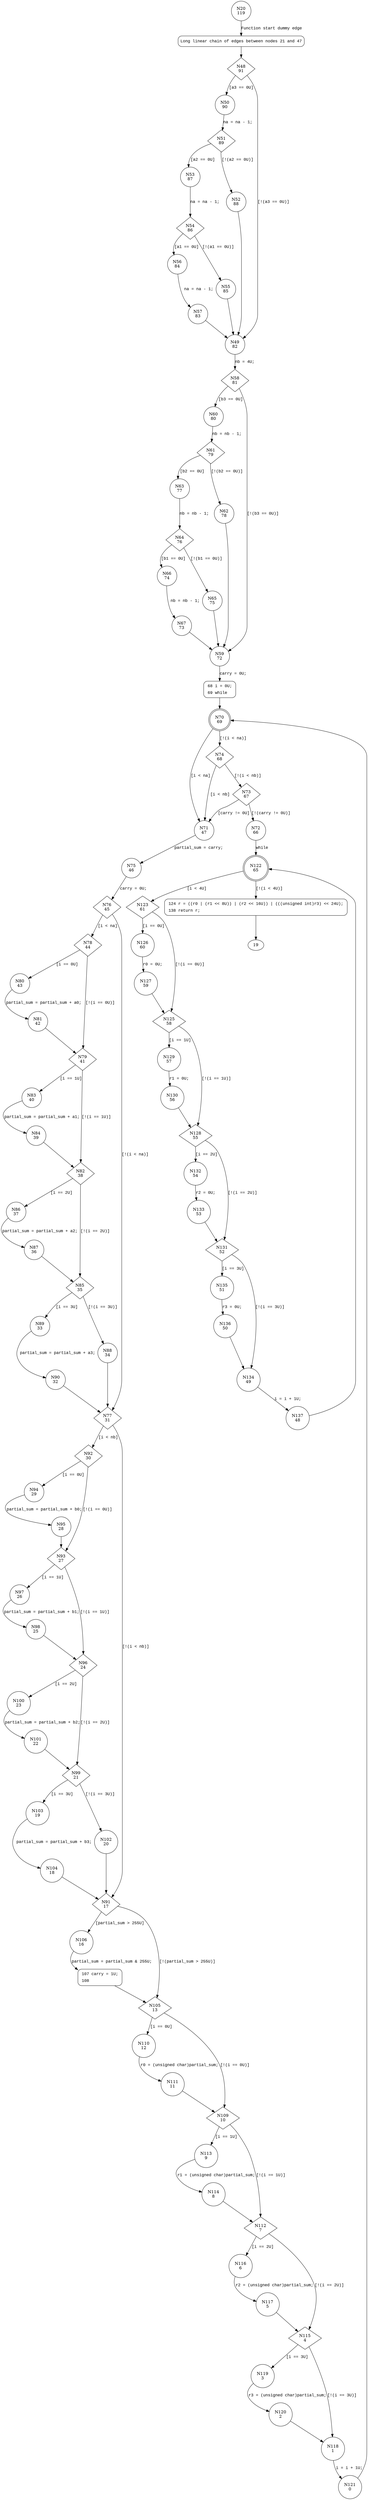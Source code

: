 digraph mp_add {
20 [shape="circle" label="N20\n119"]
21 [shape="circle" label="N21\n118"]
48 [shape="diamond" label="N48\n91"]
50 [shape="circle" label="N50\n90"]
49 [shape="circle" label="N49\n82"]
58 [shape="diamond" label="N58\n81"]
60 [shape="circle" label="N60\n80"]
59 [shape="circle" label="N59\n72"]
68 [shape="circle" label="N68\n71"]
70 [shape="doublecircle" label="N70\n69"]
71 [shape="circle" label="N71\n47"]
74 [shape="diamond" label="N74\n68"]
73 [shape="diamond" label="N73\n67"]
72 [shape="circle" label="N72\n66"]
122 [shape="doublecircle" label="N122\n65"]
123 [shape="diamond" label="N123\n61"]
124 [shape="circle" label="N124\n64"]
126 [shape="circle" label="N126\n60"]
125 [shape="diamond" label="N125\n58"]
129 [shape="circle" label="N129\n57"]
128 [shape="diamond" label="N128\n55"]
132 [shape="circle" label="N132\n54"]
131 [shape="diamond" label="N131\n52"]
135 [shape="circle" label="N135\n51"]
134 [shape="circle" label="N134\n49"]
137 [shape="circle" label="N137\n48"]
136 [shape="circle" label="N136\n50"]
133 [shape="circle" label="N133\n53"]
130 [shape="circle" label="N130\n56"]
127 [shape="circle" label="N127\n59"]
75 [shape="circle" label="N75\n46"]
76 [shape="diamond" label="N76\n45"]
78 [shape="diamond" label="N78\n44"]
77 [shape="diamond" label="N77\n31"]
92 [shape="diamond" label="N92\n30"]
91 [shape="diamond" label="N91\n17"]
106 [shape="circle" label="N106\n16"]
105 [shape="diamond" label="N105\n13"]
110 [shape="circle" label="N110\n12"]
109 [shape="diamond" label="N109\n10"]
113 [shape="circle" label="N113\n9"]
112 [shape="diamond" label="N112\n7"]
116 [shape="circle" label="N116\n6"]
115 [shape="diamond" label="N115\n4"]
119 [shape="circle" label="N119\n3"]
118 [shape="circle" label="N118\n1"]
121 [shape="circle" label="N121\n0"]
120 [shape="circle" label="N120\n2"]
117 [shape="circle" label="N117\n5"]
114 [shape="circle" label="N114\n8"]
111 [shape="circle" label="N111\n11"]
107 [shape="circle" label="N107\n15"]
94 [shape="circle" label="N94\n29"]
93 [shape="diamond" label="N93\n27"]
97 [shape="circle" label="N97\n26"]
96 [shape="diamond" label="N96\n24"]
100 [shape="circle" label="N100\n23"]
99 [shape="diamond" label="N99\n21"]
103 [shape="circle" label="N103\n19"]
102 [shape="circle" label="N102\n20"]
104 [shape="circle" label="N104\n18"]
101 [shape="circle" label="N101\n22"]
98 [shape="circle" label="N98\n25"]
95 [shape="circle" label="N95\n28"]
80 [shape="circle" label="N80\n43"]
79 [shape="diamond" label="N79\n41"]
83 [shape="circle" label="N83\n40"]
82 [shape="diamond" label="N82\n38"]
86 [shape="circle" label="N86\n37"]
85 [shape="diamond" label="N85\n35"]
89 [shape="circle" label="N89\n33"]
88 [shape="circle" label="N88\n34"]
90 [shape="circle" label="N90\n32"]
87 [shape="circle" label="N87\n36"]
84 [shape="circle" label="N84\n39"]
81 [shape="circle" label="N81\n42"]
61 [shape="diamond" label="N61\n79"]
63 [shape="circle" label="N63\n77"]
62 [shape="circle" label="N62\n78"]
64 [shape="diamond" label="N64\n76"]
66 [shape="circle" label="N66\n74"]
65 [shape="circle" label="N65\n75"]
67 [shape="circle" label="N67\n73"]
51 [shape="diamond" label="N51\n89"]
53 [shape="circle" label="N53\n87"]
52 [shape="circle" label="N52\n88"]
54 [shape="diamond" label="N54\n86"]
56 [shape="circle" label="N56\n84"]
55 [shape="circle" label="N55\n85"]
57 [shape="circle" label="N57\n83"]
21 [style="filled,bold" penwidth="1" fillcolor="white" fontname="Courier New" shape="Mrecord" label="Long linear chain of edges between nodes 21 and 47"]
21 -> 48[label=""]
68 [style="filled,bold" penwidth="1" fillcolor="white" fontname="Courier New" shape="Mrecord" label=<<table border="0" cellborder="0" cellpadding="3" bgcolor="white"><tr><td align="right">68</td><td align="left">i = 0U;</td></tr><tr><td align="right">69</td><td align="left">while</td></tr></table>>]
68 -> 70[label=""]
124 [style="filled,bold" penwidth="1" fillcolor="white" fontname="Courier New" shape="Mrecord" label=<<table border="0" cellborder="0" cellpadding="3" bgcolor="white"><tr><td align="right">124</td><td align="left">r = ((r0 &#124; (r1 &lt;&lt; 8U)) &#124; (r2 &lt;&lt; 16U)) &#124; (((unsigned int)r3) &lt;&lt; 24U);</td></tr><tr><td align="right">138</td><td align="left">return r;</td></tr></table>>]
124 -> 19[label=""]
107 [style="filled,bold" penwidth="1" fillcolor="white" fontname="Courier New" shape="Mrecord" label=<<table border="0" cellborder="0" cellpadding="3" bgcolor="white"><tr><td align="right">107</td><td align="left">carry = 1U;</td></tr><tr><td align="right">108</td><td align="left"></td></tr></table>>]
107 -> 105[label=""]
20 -> 21 [label="Function start dummy edge" fontname="Courier New"]
48 -> 50 [label="[a3 == 0U]" fontname="Courier New"]
48 -> 49 [label="[!(a3 == 0U)]" fontname="Courier New"]
49 -> 58 [label="nb = 4U;" fontname="Courier New"]
58 -> 60 [label="[b3 == 0U]" fontname="Courier New"]
58 -> 59 [label="[!(b3 == 0U)]" fontname="Courier New"]
59 -> 68 [label="carry = 0U;" fontname="Courier New"]
70 -> 71 [label="[i < na]" fontname="Courier New"]
70 -> 74 [label="[!(i < na)]" fontname="Courier New"]
74 -> 71 [label="[i < nb]" fontname="Courier New"]
74 -> 73 [label="[!(i < nb)]" fontname="Courier New"]
73 -> 71 [label="[carry != 0U]" fontname="Courier New"]
73 -> 72 [label="[!(carry != 0U)]" fontname="Courier New"]
122 -> 123 [label="[i < 4U]" fontname="Courier New"]
122 -> 124 [label="[!(i < 4U)]" fontname="Courier New"]
123 -> 126 [label="[i == 0U]" fontname="Courier New"]
123 -> 125 [label="[!(i == 0U)]" fontname="Courier New"]
125 -> 129 [label="[i == 1U]" fontname="Courier New"]
125 -> 128 [label="[!(i == 1U)]" fontname="Courier New"]
128 -> 132 [label="[i == 2U]" fontname="Courier New"]
128 -> 131 [label="[!(i == 2U)]" fontname="Courier New"]
131 -> 135 [label="[i == 3U]" fontname="Courier New"]
131 -> 134 [label="[!(i == 3U)]" fontname="Courier New"]
134 -> 137 [label="i = i + 1U;" fontname="Courier New"]
135 -> 136 [label="r3 = 0U;" fontname="Courier New"]
132 -> 133 [label="r2 = 0U;" fontname="Courier New"]
129 -> 130 [label="r1 = 0U;" fontname="Courier New"]
126 -> 127 [label="r0 = 0U;" fontname="Courier New"]
71 -> 75 [label="partial_sum = carry;" fontname="Courier New"]
76 -> 78 [label="[i < na]" fontname="Courier New"]
76 -> 77 [label="[!(i < na)]" fontname="Courier New"]
77 -> 92 [label="[i < nb]" fontname="Courier New"]
77 -> 91 [label="[!(i < nb)]" fontname="Courier New"]
91 -> 106 [label="[partial_sum > 255U]" fontname="Courier New"]
91 -> 105 [label="[!(partial_sum > 255U)]" fontname="Courier New"]
105 -> 110 [label="[i == 0U]" fontname="Courier New"]
105 -> 109 [label="[!(i == 0U)]" fontname="Courier New"]
109 -> 113 [label="[i == 1U]" fontname="Courier New"]
109 -> 112 [label="[!(i == 1U)]" fontname="Courier New"]
112 -> 116 [label="[i == 2U]" fontname="Courier New"]
112 -> 115 [label="[!(i == 2U)]" fontname="Courier New"]
115 -> 119 [label="[i == 3U]" fontname="Courier New"]
115 -> 118 [label="[!(i == 3U)]" fontname="Courier New"]
118 -> 121 [label="i = i + 1U;" fontname="Courier New"]
119 -> 120 [label="r3 = (unsigned char)partial_sum;" fontname="Courier New"]
116 -> 117 [label="r2 = (unsigned char)partial_sum;" fontname="Courier New"]
113 -> 114 [label="r1 = (unsigned char)partial_sum;" fontname="Courier New"]
110 -> 111 [label="r0 = (unsigned char)partial_sum;" fontname="Courier New"]
106 -> 107 [label="partial_sum = partial_sum & 255U;" fontname="Courier New"]
92 -> 94 [label="[i == 0U]" fontname="Courier New"]
92 -> 93 [label="[!(i == 0U)]" fontname="Courier New"]
93 -> 97 [label="[i == 1U]" fontname="Courier New"]
93 -> 96 [label="[!(i == 1U)]" fontname="Courier New"]
96 -> 100 [label="[i == 2U]" fontname="Courier New"]
96 -> 99 [label="[!(i == 2U)]" fontname="Courier New"]
99 -> 103 [label="[i == 3U]" fontname="Courier New"]
99 -> 102 [label="[!(i == 3U)]" fontname="Courier New"]
103 -> 104 [label="partial_sum = partial_sum + b3;" fontname="Courier New"]
100 -> 101 [label="partial_sum = partial_sum + b2;" fontname="Courier New"]
97 -> 98 [label="partial_sum = partial_sum + b1;" fontname="Courier New"]
94 -> 95 [label="partial_sum = partial_sum + b0;" fontname="Courier New"]
78 -> 80 [label="[i == 0U]" fontname="Courier New"]
78 -> 79 [label="[!(i == 0U)]" fontname="Courier New"]
79 -> 83 [label="[i == 1U]" fontname="Courier New"]
79 -> 82 [label="[!(i == 1U)]" fontname="Courier New"]
82 -> 86 [label="[i == 2U]" fontname="Courier New"]
82 -> 85 [label="[!(i == 2U)]" fontname="Courier New"]
85 -> 89 [label="[i == 3U]" fontname="Courier New"]
85 -> 88 [label="[!(i == 3U)]" fontname="Courier New"]
89 -> 90 [label="partial_sum = partial_sum + a3;" fontname="Courier New"]
86 -> 87 [label="partial_sum = partial_sum + a2;" fontname="Courier New"]
83 -> 84 [label="partial_sum = partial_sum + a1;" fontname="Courier New"]
80 -> 81 [label="partial_sum = partial_sum + a0;" fontname="Courier New"]
60 -> 61 [label="nb = nb - 1;" fontname="Courier New"]
61 -> 63 [label="[b2 == 0U]" fontname="Courier New"]
61 -> 62 [label="[!(b2 == 0U)]" fontname="Courier New"]
63 -> 64 [label="nb = nb - 1;" fontname="Courier New"]
64 -> 66 [label="[b1 == 0U]" fontname="Courier New"]
64 -> 65 [label="[!(b1 == 0U)]" fontname="Courier New"]
66 -> 67 [label="nb = nb - 1;" fontname="Courier New"]
50 -> 51 [label="na = na - 1;" fontname="Courier New"]
51 -> 53 [label="[a2 == 0U]" fontname="Courier New"]
51 -> 52 [label="[!(a2 == 0U)]" fontname="Courier New"]
53 -> 54 [label="na = na - 1;" fontname="Courier New"]
54 -> 56 [label="[a1 == 0U]" fontname="Courier New"]
54 -> 55 [label="[!(a1 == 0U)]" fontname="Courier New"]
56 -> 57 [label="na = na - 1;" fontname="Courier New"]
72 -> 122 [label="while" fontname="Courier New"]
137 -> 122 [label="" fontname="Courier New"]
136 -> 134 [label="" fontname="Courier New"]
133 -> 131 [label="" fontname="Courier New"]
130 -> 128 [label="" fontname="Courier New"]
127 -> 125 [label="" fontname="Courier New"]
75 -> 76 [label="carry = 0U;" fontname="Courier New"]
121 -> 70 [label="" fontname="Courier New"]
120 -> 118 [label="" fontname="Courier New"]
117 -> 115 [label="" fontname="Courier New"]
114 -> 112 [label="" fontname="Courier New"]
111 -> 109 [label="" fontname="Courier New"]
102 -> 91 [label="" fontname="Courier New"]
104 -> 91 [label="" fontname="Courier New"]
101 -> 99 [label="" fontname="Courier New"]
98 -> 96 [label="" fontname="Courier New"]
95 -> 93 [label="" fontname="Courier New"]
88 -> 77 [label="" fontname="Courier New"]
90 -> 77 [label="" fontname="Courier New"]
87 -> 85 [label="" fontname="Courier New"]
84 -> 82 [label="" fontname="Courier New"]
81 -> 79 [label="" fontname="Courier New"]
62 -> 59 [label="" fontname="Courier New"]
65 -> 59 [label="" fontname="Courier New"]
67 -> 59 [label="" fontname="Courier New"]
52 -> 49 [label="" fontname="Courier New"]
55 -> 49 [label="" fontname="Courier New"]
57 -> 49 [label="" fontname="Courier New"]
}